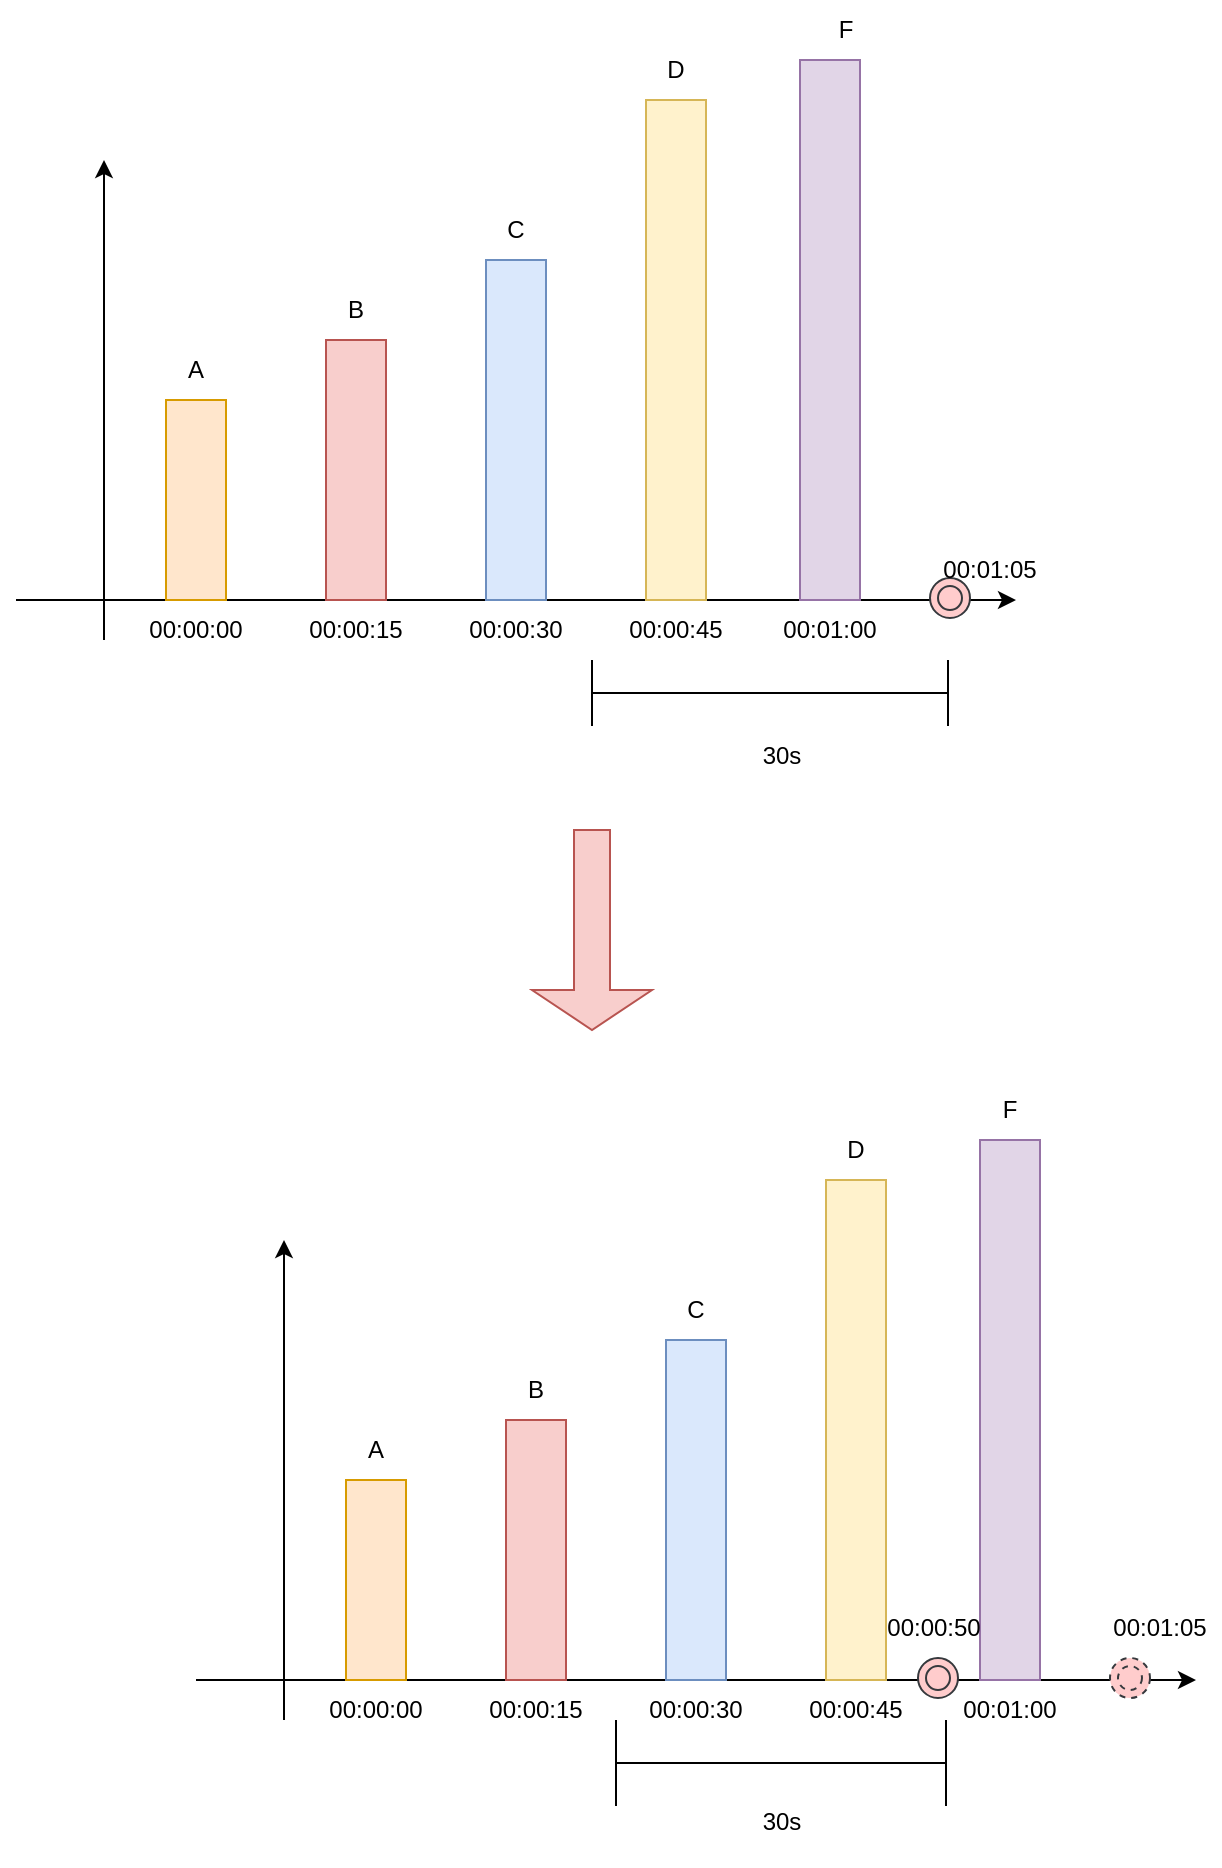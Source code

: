 <mxfile version="24.6.1" type="device">
  <diagram name="第 1 页" id="83Z19X6T7L_JG_9iZveC">
    <mxGraphModel dx="1434" dy="769" grid="1" gridSize="10" guides="1" tooltips="1" connect="1" arrows="1" fold="1" page="1" pageScale="1" pageWidth="827" pageHeight="1169" math="0" shadow="0">
      <root>
        <mxCell id="0" />
        <mxCell id="1" parent="0" />
        <mxCell id="AZz_ZmaWXpJlJxZKQxAz-3" value="" style="endArrow=classic;html=1;rounded=0;" parent="1" edge="1">
          <mxGeometry width="50" height="50" relative="1" as="geometry">
            <mxPoint x="362" y="420" as="sourcePoint" />
            <mxPoint x="862" y="420" as="targetPoint" />
          </mxGeometry>
        </mxCell>
        <mxCell id="AZz_ZmaWXpJlJxZKQxAz-4" value="" style="endArrow=classic;html=1;rounded=0;" parent="1" edge="1">
          <mxGeometry width="50" height="50" relative="1" as="geometry">
            <mxPoint x="406" y="440" as="sourcePoint" />
            <mxPoint x="406" y="200" as="targetPoint" />
          </mxGeometry>
        </mxCell>
        <mxCell id="AZz_ZmaWXpJlJxZKQxAz-5" value="00:00:00" style="text;html=1;align=center;verticalAlign=middle;whiteSpace=wrap;rounded=0;" parent="1" vertex="1">
          <mxGeometry x="422" y="420" width="60" height="30" as="geometry" />
        </mxCell>
        <mxCell id="AZz_ZmaWXpJlJxZKQxAz-11" value="00:00:15" style="text;html=1;align=center;verticalAlign=middle;whiteSpace=wrap;rounded=0;" parent="1" vertex="1">
          <mxGeometry x="502" y="420" width="60" height="30" as="geometry" />
        </mxCell>
        <mxCell id="AZz_ZmaWXpJlJxZKQxAz-12" value="00:00:45" style="text;html=1;align=center;verticalAlign=middle;whiteSpace=wrap;rounded=0;" parent="1" vertex="1">
          <mxGeometry x="662" y="420" width="60" height="30" as="geometry" />
        </mxCell>
        <mxCell id="AZz_ZmaWXpJlJxZKQxAz-13" value="00:00:30" style="text;html=1;align=center;verticalAlign=middle;whiteSpace=wrap;rounded=0;" parent="1" vertex="1">
          <mxGeometry x="582" y="420" width="60" height="30" as="geometry" />
        </mxCell>
        <mxCell id="AZz_ZmaWXpJlJxZKQxAz-14" value="" style="rounded=0;whiteSpace=wrap;html=1;fillColor=#ffe6cc;strokeColor=#d79b00;" parent="1" vertex="1">
          <mxGeometry x="437" y="320" width="30" height="100" as="geometry" />
        </mxCell>
        <mxCell id="AZz_ZmaWXpJlJxZKQxAz-15" value="" style="rounded=0;whiteSpace=wrap;html=1;fillColor=#f8cecc;strokeColor=#b85450;" parent="1" vertex="1">
          <mxGeometry x="517" y="290" width="30" height="130" as="geometry" />
        </mxCell>
        <mxCell id="AZz_ZmaWXpJlJxZKQxAz-16" value="" style="rounded=0;whiteSpace=wrap;html=1;fillColor=#dae8fc;strokeColor=#6c8ebf;" parent="1" vertex="1">
          <mxGeometry x="597" y="250" width="30" height="170" as="geometry" />
        </mxCell>
        <mxCell id="AZz_ZmaWXpJlJxZKQxAz-17" value="" style="rounded=0;whiteSpace=wrap;html=1;fillColor=#fff2cc;strokeColor=#d6b656;" parent="1" vertex="1">
          <mxGeometry x="677" y="170" width="30" height="250" as="geometry" />
        </mxCell>
        <mxCell id="AZz_ZmaWXpJlJxZKQxAz-18" value="A" style="text;html=1;align=center;verticalAlign=middle;whiteSpace=wrap;rounded=0;" parent="1" vertex="1">
          <mxGeometry x="422" y="290" width="60" height="30" as="geometry" />
        </mxCell>
        <mxCell id="AZz_ZmaWXpJlJxZKQxAz-19" value="B" style="text;html=1;align=center;verticalAlign=middle;whiteSpace=wrap;rounded=0;" parent="1" vertex="1">
          <mxGeometry x="502" y="260" width="60" height="30" as="geometry" />
        </mxCell>
        <mxCell id="AZz_ZmaWXpJlJxZKQxAz-20" value="C" style="text;html=1;align=center;verticalAlign=middle;whiteSpace=wrap;rounded=0;" parent="1" vertex="1">
          <mxGeometry x="582" y="220" width="60" height="30" as="geometry" />
        </mxCell>
        <mxCell id="AZz_ZmaWXpJlJxZKQxAz-21" value="D" style="text;html=1;align=center;verticalAlign=middle;whiteSpace=wrap;rounded=0;" parent="1" vertex="1">
          <mxGeometry x="662" y="140" width="60" height="30" as="geometry" />
        </mxCell>
        <mxCell id="AZz_ZmaWXpJlJxZKQxAz-22" value="" style="rounded=0;whiteSpace=wrap;html=1;fillColor=#e1d5e7;strokeColor=#9673a6;" parent="1" vertex="1">
          <mxGeometry x="754" y="150" width="30" height="270" as="geometry" />
        </mxCell>
        <mxCell id="AZz_ZmaWXpJlJxZKQxAz-23" value="00:01:00" style="text;html=1;align=center;verticalAlign=middle;whiteSpace=wrap;rounded=0;" parent="1" vertex="1">
          <mxGeometry x="739" y="420" width="60" height="30" as="geometry" />
        </mxCell>
        <mxCell id="AZz_ZmaWXpJlJxZKQxAz-24" value="F" style="text;html=1;align=center;verticalAlign=middle;whiteSpace=wrap;rounded=0;" parent="1" vertex="1">
          <mxGeometry x="747" y="120" width="60" height="30" as="geometry" />
        </mxCell>
        <mxCell id="AZz_ZmaWXpJlJxZKQxAz-25" value="" style="shape=crossbar;whiteSpace=wrap;html=1;rounded=1;" parent="1" vertex="1">
          <mxGeometry x="650" y="450" width="178" height="33" as="geometry" />
        </mxCell>
        <mxCell id="AZz_ZmaWXpJlJxZKQxAz-28" value="" style="ellipse;shape=doubleEllipse;whiteSpace=wrap;html=1;aspect=fixed;fillColor=#ffcccc;strokeColor=#36393d;" parent="1" vertex="1">
          <mxGeometry x="819" y="409" width="20" height="20" as="geometry" />
        </mxCell>
        <mxCell id="AZz_ZmaWXpJlJxZKQxAz-32" value="00:01:05" style="text;html=1;align=center;verticalAlign=middle;whiteSpace=wrap;rounded=0;" parent="1" vertex="1">
          <mxGeometry x="819" y="390" width="60" height="30" as="geometry" />
        </mxCell>
        <mxCell id="AZz_ZmaWXpJlJxZKQxAz-33" value="&lt;div&gt;30s&lt;/div&gt;" style="text;html=1;align=center;verticalAlign=middle;whiteSpace=wrap;rounded=0;" parent="1" vertex="1">
          <mxGeometry x="715" y="483" width="60" height="30" as="geometry" />
        </mxCell>
        <mxCell id="AZz_ZmaWXpJlJxZKQxAz-34" value="" style="endArrow=classic;html=1;rounded=0;" parent="1" edge="1">
          <mxGeometry width="50" height="50" relative="1" as="geometry">
            <mxPoint x="452" y="960" as="sourcePoint" />
            <mxPoint x="952" y="960" as="targetPoint" />
          </mxGeometry>
        </mxCell>
        <mxCell id="AZz_ZmaWXpJlJxZKQxAz-35" value="" style="endArrow=classic;html=1;rounded=0;" parent="1" edge="1">
          <mxGeometry width="50" height="50" relative="1" as="geometry">
            <mxPoint x="496" y="980" as="sourcePoint" />
            <mxPoint x="496" y="740" as="targetPoint" />
          </mxGeometry>
        </mxCell>
        <mxCell id="AZz_ZmaWXpJlJxZKQxAz-36" value="00:00:00" style="text;html=1;align=center;verticalAlign=middle;whiteSpace=wrap;rounded=0;" parent="1" vertex="1">
          <mxGeometry x="512" y="960" width="60" height="30" as="geometry" />
        </mxCell>
        <mxCell id="AZz_ZmaWXpJlJxZKQxAz-37" value="00:00:15" style="text;html=1;align=center;verticalAlign=middle;whiteSpace=wrap;rounded=0;" parent="1" vertex="1">
          <mxGeometry x="592" y="960" width="60" height="30" as="geometry" />
        </mxCell>
        <mxCell id="AZz_ZmaWXpJlJxZKQxAz-38" value="00:00:45" style="text;html=1;align=center;verticalAlign=middle;whiteSpace=wrap;rounded=0;" parent="1" vertex="1">
          <mxGeometry x="752" y="960" width="60" height="30" as="geometry" />
        </mxCell>
        <mxCell id="AZz_ZmaWXpJlJxZKQxAz-39" value="00:00:30" style="text;html=1;align=center;verticalAlign=middle;whiteSpace=wrap;rounded=0;" parent="1" vertex="1">
          <mxGeometry x="672" y="960" width="60" height="30" as="geometry" />
        </mxCell>
        <mxCell id="AZz_ZmaWXpJlJxZKQxAz-40" value="" style="rounded=0;whiteSpace=wrap;html=1;fillColor=#ffe6cc;strokeColor=#d79b00;" parent="1" vertex="1">
          <mxGeometry x="527" y="860" width="30" height="100" as="geometry" />
        </mxCell>
        <mxCell id="AZz_ZmaWXpJlJxZKQxAz-41" value="" style="rounded=0;whiteSpace=wrap;html=1;fillColor=#f8cecc;strokeColor=#b85450;" parent="1" vertex="1">
          <mxGeometry x="607" y="830" width="30" height="130" as="geometry" />
        </mxCell>
        <mxCell id="AZz_ZmaWXpJlJxZKQxAz-42" value="" style="rounded=0;whiteSpace=wrap;html=1;fillColor=#dae8fc;strokeColor=#6c8ebf;" parent="1" vertex="1">
          <mxGeometry x="687" y="790" width="30" height="170" as="geometry" />
        </mxCell>
        <mxCell id="AZz_ZmaWXpJlJxZKQxAz-43" value="" style="rounded=0;whiteSpace=wrap;html=1;fillColor=#fff2cc;strokeColor=#d6b656;" parent="1" vertex="1">
          <mxGeometry x="767" y="710" width="30" height="250" as="geometry" />
        </mxCell>
        <mxCell id="AZz_ZmaWXpJlJxZKQxAz-44" value="A" style="text;html=1;align=center;verticalAlign=middle;whiteSpace=wrap;rounded=0;" parent="1" vertex="1">
          <mxGeometry x="512" y="830" width="60" height="30" as="geometry" />
        </mxCell>
        <mxCell id="AZz_ZmaWXpJlJxZKQxAz-45" value="B" style="text;html=1;align=center;verticalAlign=middle;whiteSpace=wrap;rounded=0;" parent="1" vertex="1">
          <mxGeometry x="592" y="800" width="60" height="30" as="geometry" />
        </mxCell>
        <mxCell id="AZz_ZmaWXpJlJxZKQxAz-46" value="C" style="text;html=1;align=center;verticalAlign=middle;whiteSpace=wrap;rounded=0;" parent="1" vertex="1">
          <mxGeometry x="672" y="760" width="60" height="30" as="geometry" />
        </mxCell>
        <mxCell id="AZz_ZmaWXpJlJxZKQxAz-47" value="D" style="text;html=1;align=center;verticalAlign=middle;whiteSpace=wrap;rounded=0;" parent="1" vertex="1">
          <mxGeometry x="752" y="680" width="60" height="30" as="geometry" />
        </mxCell>
        <mxCell id="AZz_ZmaWXpJlJxZKQxAz-48" value="" style="rounded=0;whiteSpace=wrap;html=1;fillColor=#e1d5e7;strokeColor=#9673a6;" parent="1" vertex="1">
          <mxGeometry x="844" y="690" width="30" height="270" as="geometry" />
        </mxCell>
        <mxCell id="AZz_ZmaWXpJlJxZKQxAz-49" value="00:01:00" style="text;html=1;align=center;verticalAlign=middle;whiteSpace=wrap;rounded=0;" parent="1" vertex="1">
          <mxGeometry x="829" y="960" width="60" height="30" as="geometry" />
        </mxCell>
        <mxCell id="AZz_ZmaWXpJlJxZKQxAz-50" value="F" style="text;html=1;align=center;verticalAlign=middle;whiteSpace=wrap;rounded=0;" parent="1" vertex="1">
          <mxGeometry x="829" y="660" width="60" height="30" as="geometry" />
        </mxCell>
        <mxCell id="AZz_ZmaWXpJlJxZKQxAz-51" value="" style="shape=crossbar;whiteSpace=wrap;html=1;rounded=1;" parent="1" vertex="1">
          <mxGeometry x="662" y="980" width="165" height="43" as="geometry" />
        </mxCell>
        <mxCell id="AZz_ZmaWXpJlJxZKQxAz-52" value="" style="ellipse;shape=doubleEllipse;whiteSpace=wrap;html=1;aspect=fixed;fillColor=#ffcccc;strokeColor=#36393d;dashed=1;" parent="1" vertex="1">
          <mxGeometry x="909" y="949" width="20" height="20" as="geometry" />
        </mxCell>
        <mxCell id="AZz_ZmaWXpJlJxZKQxAz-53" value="00:01:05" style="text;html=1;align=center;verticalAlign=middle;whiteSpace=wrap;rounded=0;" parent="1" vertex="1">
          <mxGeometry x="904" y="919" width="60" height="30" as="geometry" />
        </mxCell>
        <mxCell id="AZz_ZmaWXpJlJxZKQxAz-54" value="30s&lt;div&gt;&lt;br&gt;&lt;/div&gt;" style="text;html=1;align=center;verticalAlign=middle;whiteSpace=wrap;rounded=0;" parent="1" vertex="1">
          <mxGeometry x="714.5" y="1023" width="60" height="30" as="geometry" />
        </mxCell>
        <mxCell id="AZz_ZmaWXpJlJxZKQxAz-55" value="" style="ellipse;shape=doubleEllipse;whiteSpace=wrap;html=1;aspect=fixed;fillColor=#ffcccc;strokeColor=#36393d;" parent="1" vertex="1">
          <mxGeometry x="813" y="949" width="20" height="20" as="geometry" />
        </mxCell>
        <mxCell id="AZz_ZmaWXpJlJxZKQxAz-56" value="00:00:50" style="text;html=1;align=center;verticalAlign=middle;whiteSpace=wrap;rounded=0;" parent="1" vertex="1">
          <mxGeometry x="791" y="919" width="60" height="30" as="geometry" />
        </mxCell>
        <mxCell id="KoFfxVA9C11A-3DULIof-1" value="" style="shape=singleArrow;direction=south;whiteSpace=wrap;html=1;fillColor=#f8cecc;strokeColor=#b85450;" vertex="1" parent="1">
          <mxGeometry x="620" y="535" width="60" height="100" as="geometry" />
        </mxCell>
      </root>
    </mxGraphModel>
  </diagram>
</mxfile>
